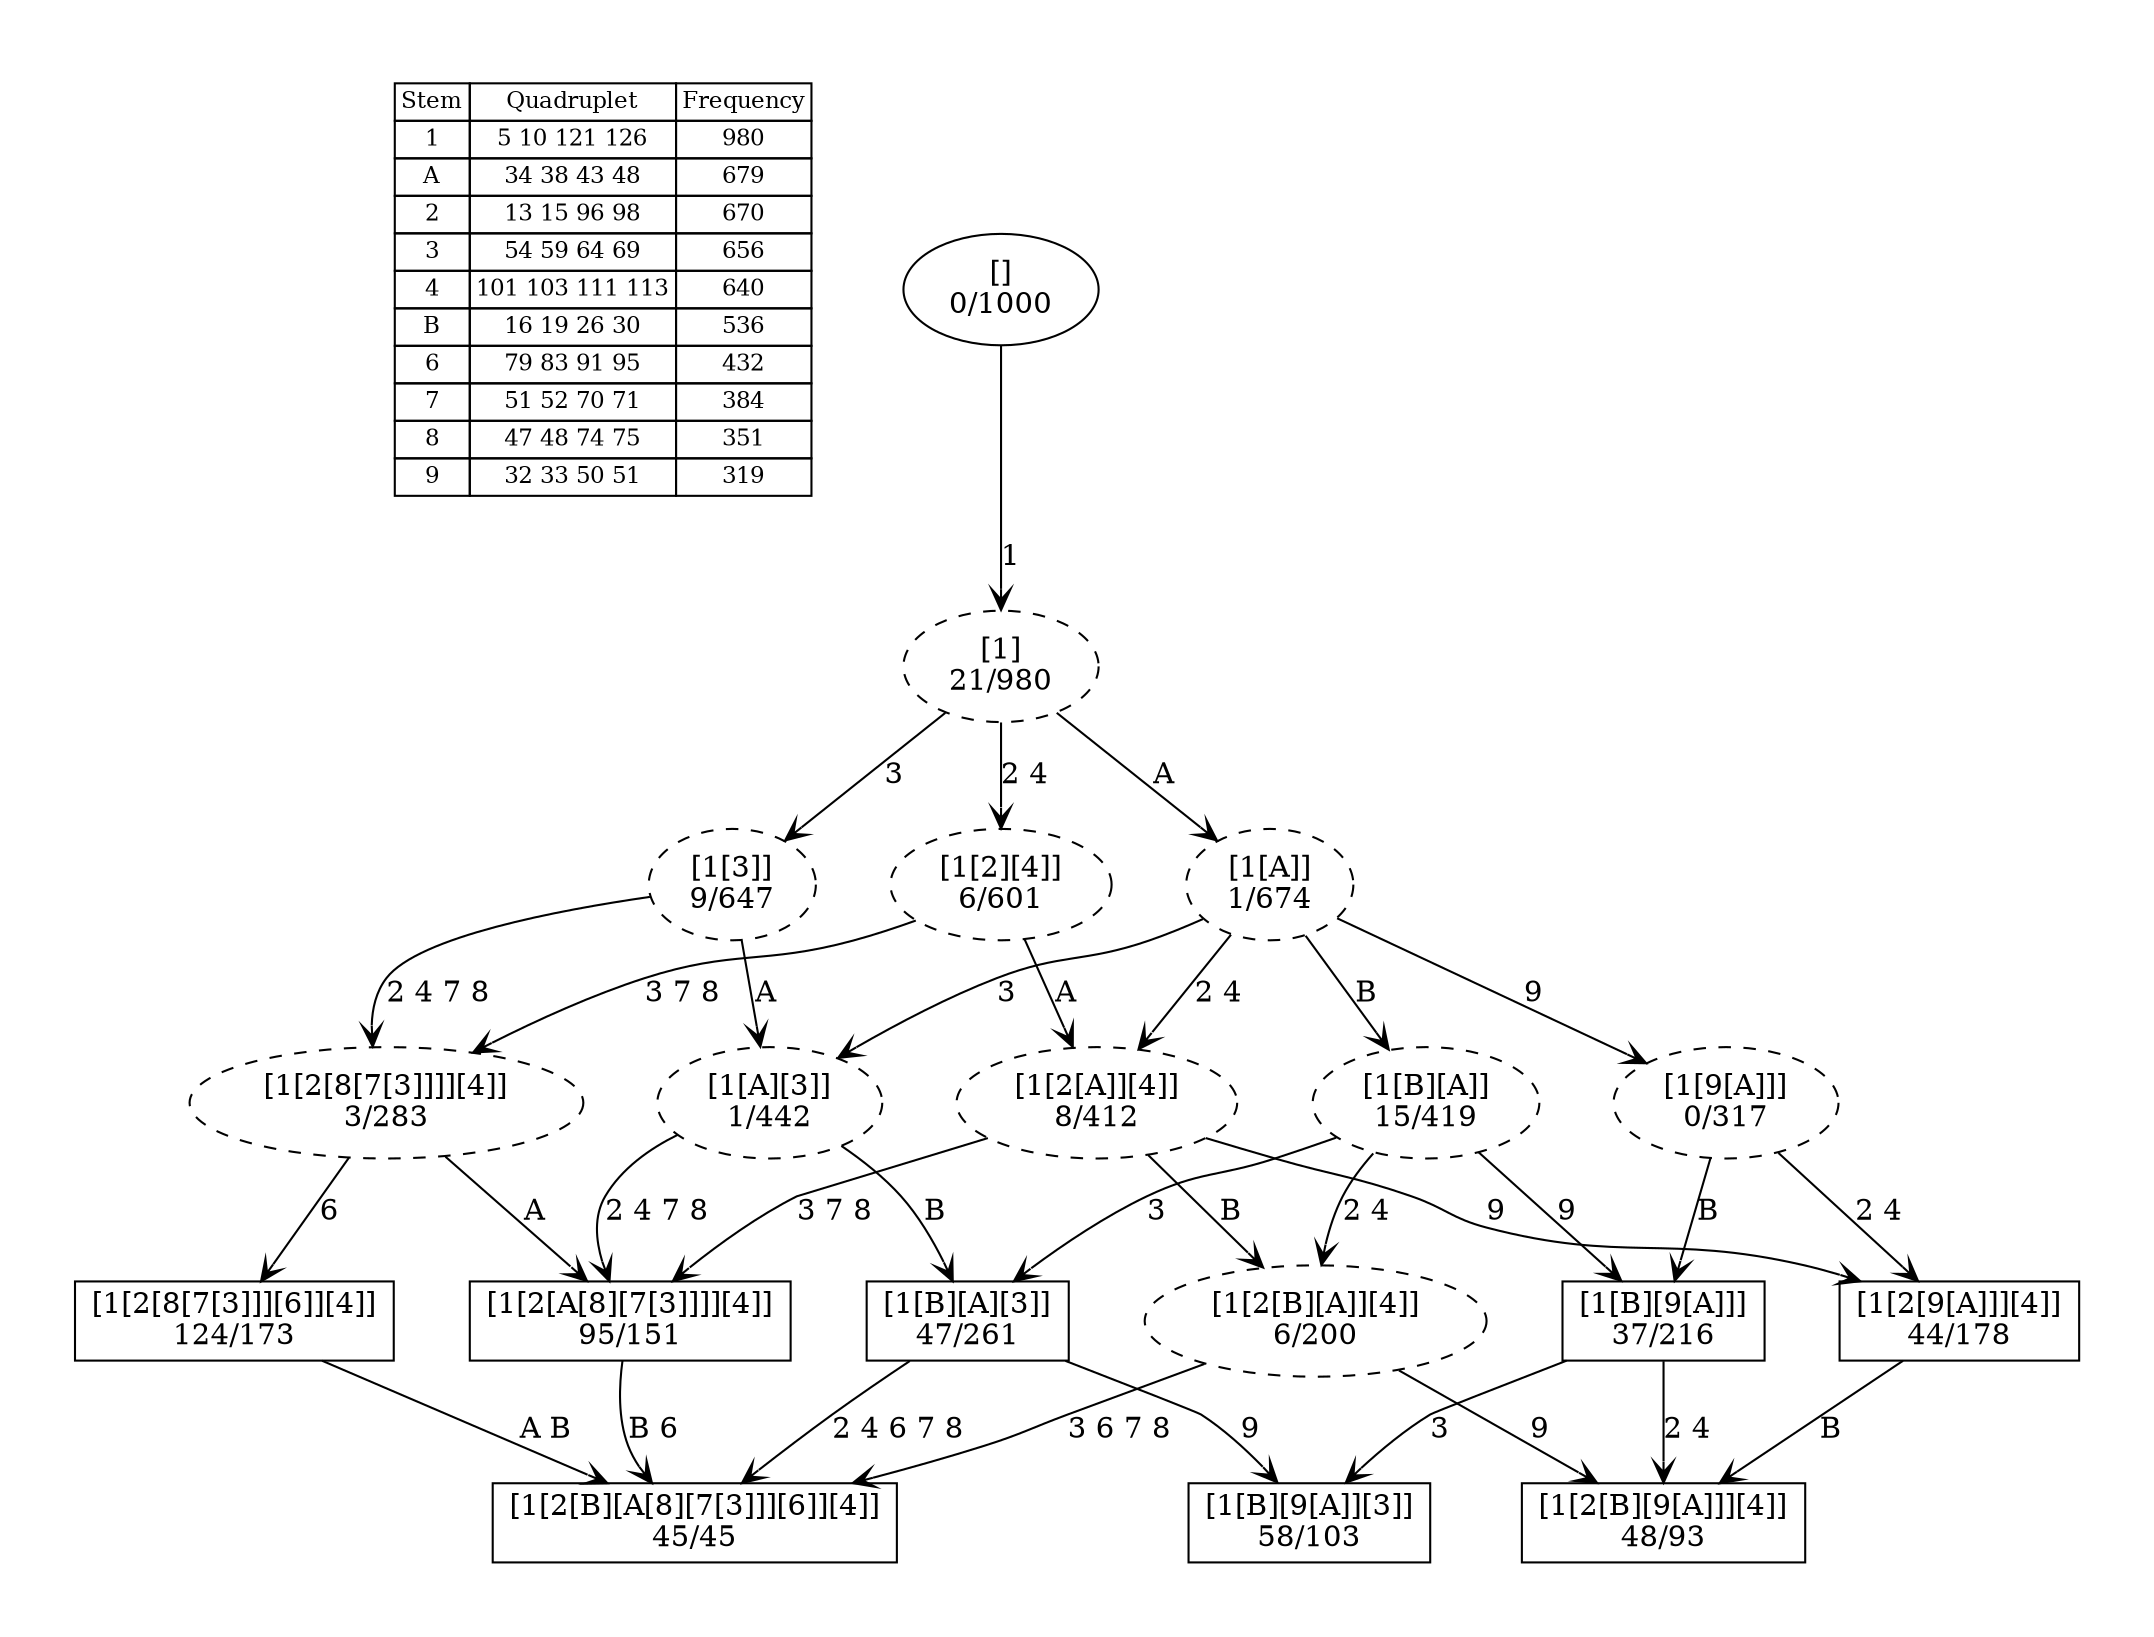 digraph G {
	pad = 0.5;
	nodesep = 0.5;
"legend" [label = < <table border="0" cellborder="1" cellspacing="0"><tr><td>Stem</td><td>Quadruplet</td><td>Frequency</td></tr>
<tr><td>1</td><td>5 10 121 126</td><td>980</td></tr>
<tr><td>A</td><td>34 38 43 48</td><td>679</td></tr>
<tr><td>2</td><td>13 15 96 98</td><td>670</td></tr>
<tr><td>3</td><td>54 59 64 69</td><td>656</td></tr>
<tr><td>4</td><td>101 103 111 113</td><td>640</td></tr>
<tr><td>B</td><td>16 19 26 30</td><td>536</td></tr>
<tr><td>6</td><td>79 83 91 95</td><td>432</td></tr>
<tr><td>7</td><td>51 52 70 71</td><td>384</td></tr>
<tr><td>8</td><td>47 48 74 75</td><td>351</td></tr>
<tr><td>9</td><td>32 33 50 51</td><td>319</td></tr>
</table>>, shape = plaintext, fontsize=11];
"1 2 3 4 6 7 8 " [shape = box];
"1 A 2 3 4 7 8 " [shape = box];
"1 A 3 B 9 " [shape = box];
"1 A 2 4 B 9 " [shape = box];
"1 A 3 B " [shape = box];
"1 A 2 3 4 B 6 7 8 " [shape = box];
"1 A 2 4 9 " [shape = box];
"1 A B 9 " [shape = box];
"1 2 3 4 7 8 " [style = dashed];
"1 3 " [style = dashed];
"1 2 4 " [style = dashed];
"1 " [style = dashed];
"1 A 3 " [style = dashed];
"1 A 2 4 " [style = dashed];
"1 A " [style = dashed];
"1 A 9 " [style = dashed];
"1 A B " [style = dashed];
"1 A 2 4 B " [style = dashed];
"1 2 3 4 6 7 8 " [label = "[1[2[8[7[3]]][6]][4]]\n124/173"];
"1 A 2 3 4 7 8 " [label = "[1[2[A[8][7[3]]]][4]]\n95/151"];
"1 A 3 B 9 " [label = "[1[B][9[A]][3]]\n58/103"];
"1 A 2 4 B 9 " [label = "[1[2[B][9[A]]][4]]\n48/93"];
"1 A 3 B " [label = "[1[B][A][3]]\n47/261"];
"1 A 2 3 4 B 6 7 8 " [label = "[1[2[B][A[8][7[3]]][6]][4]]\n45/45"];
"1 A 2 4 9 " [label = "[1[2[9[A]]][4]]\n44/178"];
"1 A B 9 " [label = "[1[B][9[A]]]\n37/216"];
"1 2 3 4 7 8 " [label = "[1[2[8[7[3]]]][4]]\n3/283"];
"1 3 " [label = "[1[3]]\n9/647"];
"1 2 4 " [label = "[1[2][4]]\n6/601"];
"1 " [label = "[1]\n21/980"];
"1 A 3 " [label = "[1[A][3]]\n1/442"];
"1 A 2 4 " [label = "[1[2[A]][4]]\n8/412"];
"1 A " [label = "[1[A]]\n1/674"];
"1 A 9 " [label = "[1[9[A]]]\n0/317"];
"1 A B " [label = "[1[B][A]]\n15/419"];
"1 A 2 4 B " [label = "[1[2[B][A]][4]]\n6/200"];
"" [label = "[]\n0/1000"];
"1 2 3 4 6 7 8 " -> "1 A 2 3 4 B 6 7 8 " [label = "A B ", arrowhead = vee];
"1 A 2 3 4 7 8 " -> "1 A 2 3 4 B 6 7 8 " [label = "B 6 ", arrowhead = vee];
"1 A 3 B " -> "1 A 3 B 9 " [label = "9 ", arrowhead = vee];
"1 A 3 B " -> "1 A 2 3 4 B 6 7 8 " [label = "2 4 6 7 8 ", arrowhead = vee];
"1 A 2 4 9 " -> "1 A 2 4 B 9 " [label = "B ", arrowhead = vee];
"1 A B 9 " -> "1 A 3 B 9 " [label = "3 ", arrowhead = vee];
"1 A B 9 " -> "1 A 2 4 B 9 " [label = "2 4 ", arrowhead = vee];
"1 2 3 4 7 8 " -> "1 2 3 4 6 7 8 " [label = "6 ", arrowhead = vee];
"1 2 3 4 7 8 " -> "1 A 2 3 4 7 8 " [label = "A ", arrowhead = vee];
"1 3 " -> "1 2 3 4 7 8 " [label = "2 4 7 8 ", arrowhead = vee];
"1 3 " -> "1 A 3 " [label = "A ", arrowhead = vee];
"1 2 4 " -> "1 2 3 4 7 8 " [label = "3 7 8 ", arrowhead = vee];
"1 2 4 " -> "1 A 2 4 " [label = "A ", arrowhead = vee];
"1 " -> "1 3 " [label = "3 ", arrowhead = vee];
"1 " -> "1 2 4 " [label = "2 4 ", arrowhead = vee];
"1 " -> "1 A " [label = "A ", arrowhead = vee];
"1 A 3 " -> "1 A 2 3 4 7 8 " [label = "2 4 7 8 ", arrowhead = vee];
"1 A 3 " -> "1 A 3 B " [label = "B ", arrowhead = vee];
"1 A 2 4 " -> "1 A 2 3 4 7 8 " [label = "3 7 8 ", arrowhead = vee];
"1 A 2 4 " -> "1 A 2 4 B " [label = "B ", arrowhead = vee];
"1 A 2 4 " -> "1 A 2 4 9 " [label = "9 ", arrowhead = vee];
"1 A " -> "1 A 3 " [label = "3 ", arrowhead = vee];
"1 A " -> "1 A 2 4 " [label = "2 4 ", arrowhead = vee];
"1 A " -> "1 A 9 " [label = "9 ", arrowhead = vee];
"1 A " -> "1 A B " [label = "B ", arrowhead = vee];
"1 A 9 " -> "1 A 2 4 9 " [label = "2 4 ", arrowhead = vee];
"1 A 9 " -> "1 A B 9 " [label = "B ", arrowhead = vee];
"1 A B " -> "1 A 3 B " [label = "3 ", arrowhead = vee];
"1 A B " -> "1 A 2 4 B " [label = "2 4 ", arrowhead = vee];
"1 A B " -> "1 A B 9 " [label = "9 ", arrowhead = vee];
"1 A 2 4 B " -> "1 A 2 4 B 9 " [label = "9 ", arrowhead = vee];
"1 A 2 4 B " -> "1 A 2 3 4 B 6 7 8 " [label = "3 6 7 8 ", arrowhead = vee];
"" -> "1 " [label = "1 ", arrowhead = vee];
}